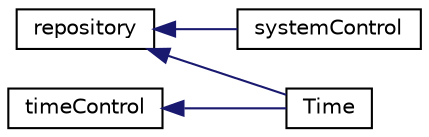 digraph "Graphical Class Hierarchy"
{
 // LATEX_PDF_SIZE
  edge [fontname="Helvetica",fontsize="10",labelfontname="Helvetica",labelfontsize="10"];
  node [fontname="Helvetica",fontsize="10",shape=record];
  rankdir="LR";
  Node138 [label="repository",height=0.2,width=0.4,color="black", fillcolor="white", style="filled",URL="$classpFlow_1_1repository.html",tooltip=" "];
  Node138 -> Node139 [dir="back",color="midnightblue",fontsize="10",style="solid",fontname="Helvetica"];
  Node139 [label="systemControl",height=0.2,width=0.4,color="black", fillcolor="white", style="filled",URL="$classpFlow_1_1systemControl.html",tooltip=" "];
  Node138 -> Node1 [dir="back",color="midnightblue",fontsize="10",style="solid",fontname="Helvetica"];
  Node1 [label="Time",height=0.2,width=0.4,color="black", fillcolor="white", style="filled",URL="$classpFlow_1_1Time.html",tooltip=" "];
  Node0 [label="timeControl",height=0.2,width=0.4,color="black", fillcolor="white", style="filled",URL="$classpFlow_1_1timeControl.html",tooltip=" "];
  Node0 -> Node1 [dir="back",color="midnightblue",fontsize="10",style="solid",fontname="Helvetica"];
}
